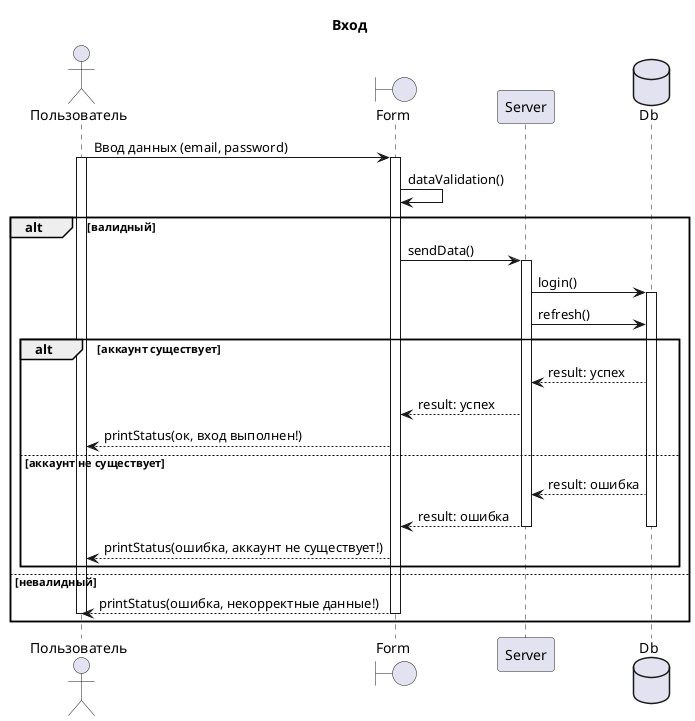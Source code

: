@startuml 

    title Вход

    actor Пользователь
    boundary Form
   

        Пользователь -> Form: Ввод данных (email, password)

    activate Пользователь 
    activate Form 

    Form->Form: dataValidation()
    alt валидный
        Form->Server: sendData()
        activate Server
        database Db
        Server->Db:login()
        activate Db
        Server->Db:refresh()
        alt аккаунт существует
            Server <-- Db: result: успех
            Form <-- Server: result: успех
            Пользователь <-- Form: printStatus(ок, вход выполнен!)
        else аккаунт не существует
            Server <-- Db: result: ошибка
            Form <-- Server: result: ошибка
            deactivate Server
            deactivate Db
            Пользователь <-- Form: printStatus(ошибка, аккаунт не существует!)
        end
    else невалидный
        Пользователь <-- Form: printStatus(ошибка, некорректные данные!)
        deactivate Form
        deactivate Пользователь
    end
    
@enduml